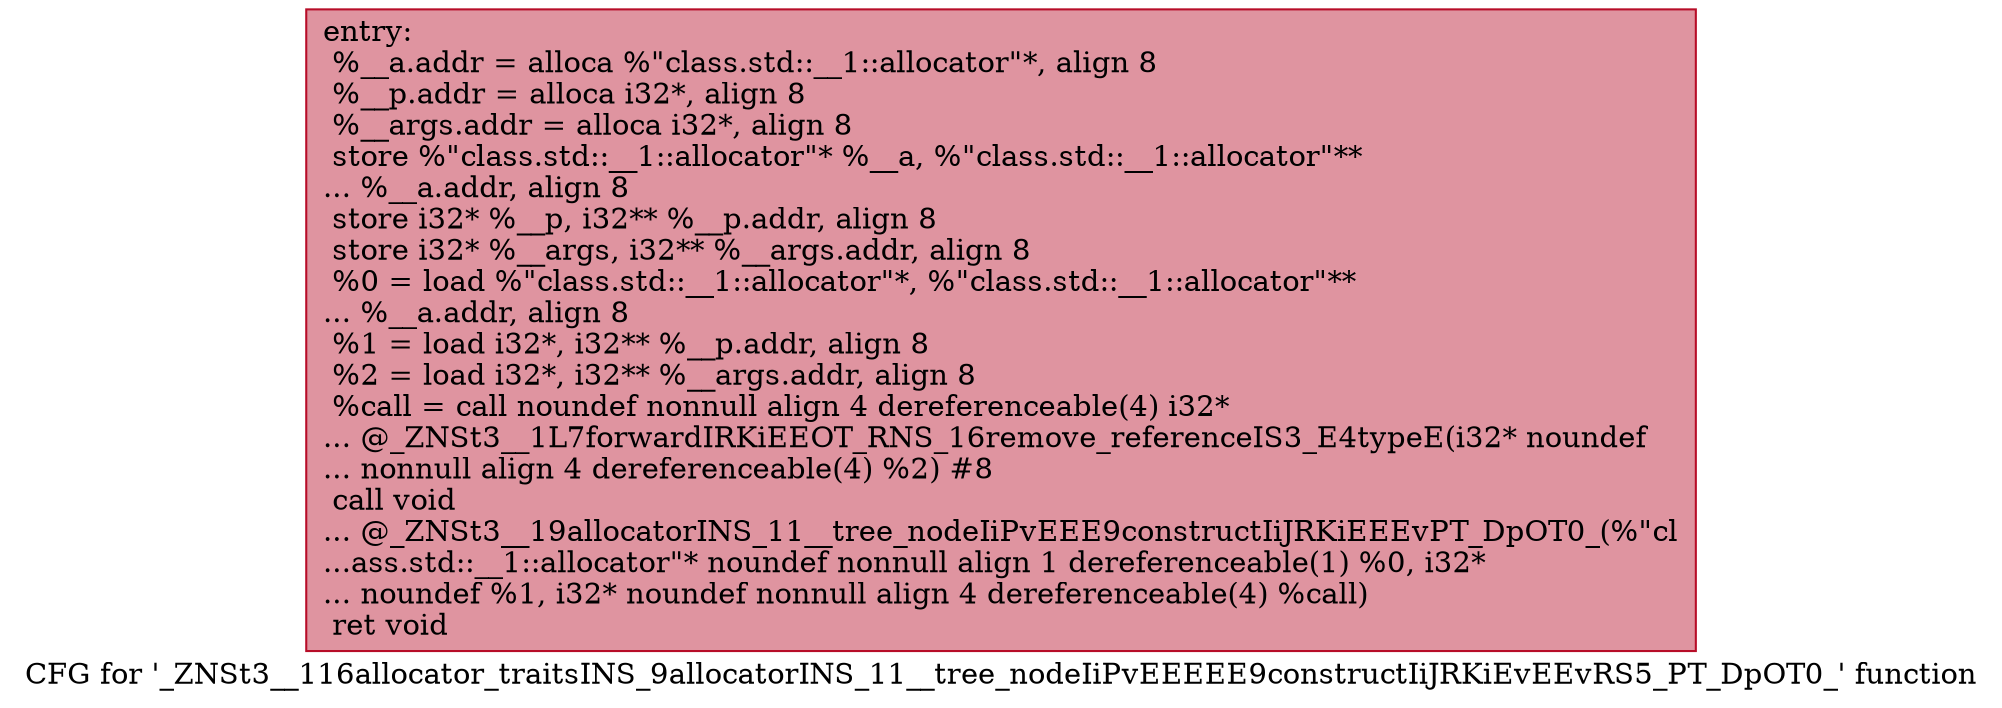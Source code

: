 digraph "CFG for '_ZNSt3__116allocator_traitsINS_9allocatorINS_11__tree_nodeIiPvEEEEE9constructIiJRKiEvEEvRS5_PT_DpOT0_' function" {
	label="CFG for '_ZNSt3__116allocator_traitsINS_9allocatorINS_11__tree_nodeIiPvEEEEE9constructIiJRKiEvEEvRS5_PT_DpOT0_' function";

	Node0x60000255d0c0 [shape=record,color="#b70d28ff", style=filled, fillcolor="#b70d2870",label="{entry:\l  %__a.addr = alloca %\"class.std::__1::allocator\"*, align 8\l  %__p.addr = alloca i32*, align 8\l  %__args.addr = alloca i32*, align 8\l  store %\"class.std::__1::allocator\"* %__a, %\"class.std::__1::allocator\"**\l... %__a.addr, align 8\l  store i32* %__p, i32** %__p.addr, align 8\l  store i32* %__args, i32** %__args.addr, align 8\l  %0 = load %\"class.std::__1::allocator\"*, %\"class.std::__1::allocator\"**\l... %__a.addr, align 8\l  %1 = load i32*, i32** %__p.addr, align 8\l  %2 = load i32*, i32** %__args.addr, align 8\l  %call = call noundef nonnull align 4 dereferenceable(4) i32*\l... @_ZNSt3__1L7forwardIRKiEEOT_RNS_16remove_referenceIS3_E4typeE(i32* noundef\l... nonnull align 4 dereferenceable(4) %2) #8\l  call void\l... @_ZNSt3__19allocatorINS_11__tree_nodeIiPvEEE9constructIiJRKiEEEvPT_DpOT0_(%\"cl\l...ass.std::__1::allocator\"* noundef nonnull align 1 dereferenceable(1) %0, i32*\l... noundef %1, i32* noundef nonnull align 4 dereferenceable(4) %call)\l  ret void\l}"];
}
